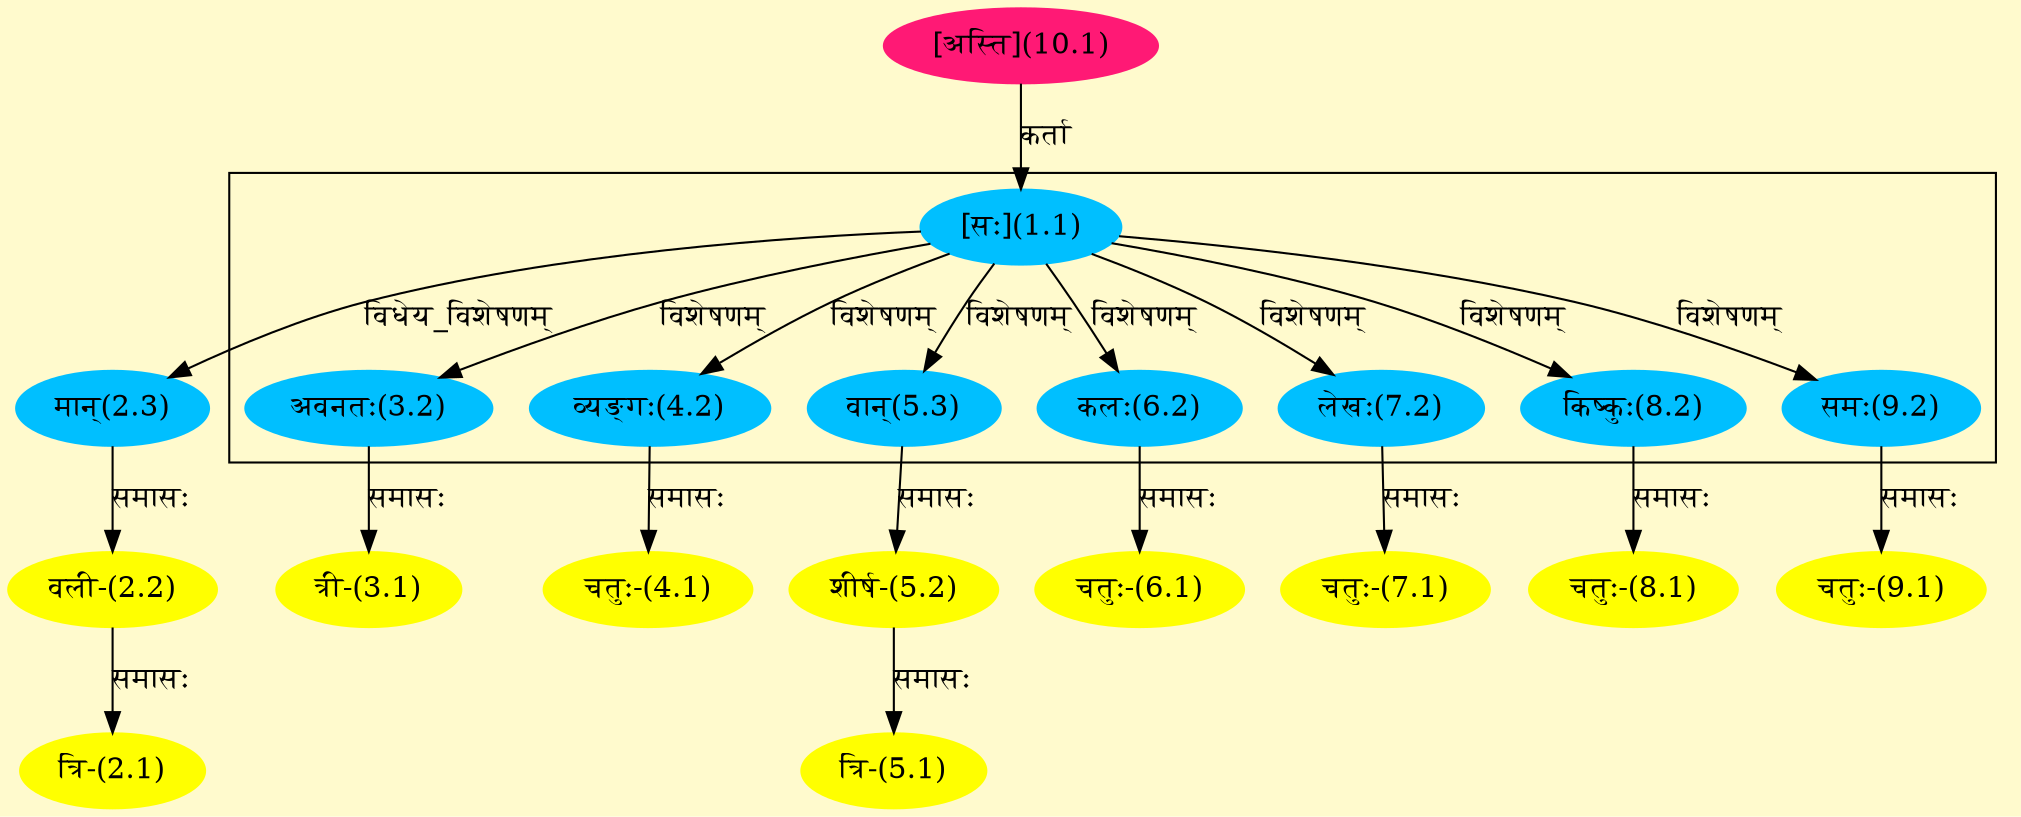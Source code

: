 digraph G{
rankdir=BT;
 compound=true;
 bgcolor="lemonchiffon1";

subgraph cluster_1{
Node3_2 [style=filled, color="#00BFFF" label = "अवनतः(3.2)"]
Node1_1 [style=filled, color="#00BFFF" label = "[सः](1.1)"]
Node4_2 [style=filled, color="#00BFFF" label = "व्यङ्गः(4.2)"]
Node5_3 [style=filled, color="#00BFFF" label = "वान्(5.3)"]
Node6_2 [style=filled, color="#00BFFF" label = "कलः(6.2)"]
Node7_2 [style=filled, color="#00BFFF" label = "लेखः(7.2)"]
Node8_2 [style=filled, color="#00BFFF" label = "किष्कुः(8.2)"]
Node9_2 [style=filled, color="#00BFFF" label = "समः(9.2)"]

}
Node1_1 [style=filled, color="#00BFFF" label = "[सः](1.1)"]
Node10_1 [style=filled, color="#FF1975" label = "[अस्ति](10.1)"]
Node2_1 [style=filled, color="#FFFF00" label = "त्रि-(2.1)"]
Node2_2 [style=filled, color="#FFFF00" label = "वली-(2.2)"]
Node2_3 [style=filled, color="#00BFFF" label = "मान्(2.3)"]
Node3_1 [style=filled, color="#FFFF00" label = "त्री-(3.1)"]
Node3_2 [style=filled, color="#00BFFF" label = "अवनतः(3.2)"]
Node4_1 [style=filled, color="#FFFF00" label = "चतुः-(4.1)"]
Node4_2 [style=filled, color="#00BFFF" label = "व्यङ्गः(4.2)"]
Node5_1 [style=filled, color="#FFFF00" label = "त्रि-(5.1)"]
Node5_2 [style=filled, color="#FFFF00" label = "शीर्ष-(5.2)"]
Node5_3 [style=filled, color="#00BFFF" label = "वान्(5.3)"]
Node6_1 [style=filled, color="#FFFF00" label = "चतुः-(6.1)"]
Node6_2 [style=filled, color="#00BFFF" label = "कलः(6.2)"]
Node7_1 [style=filled, color="#FFFF00" label = "चतुः-(7.1)"]
Node7_2 [style=filled, color="#00BFFF" label = "लेखः(7.2)"]
Node8_1 [style=filled, color="#FFFF00" label = "चतुः-(8.1)"]
Node8_2 [style=filled, color="#00BFFF" label = "किष्कुः(8.2)"]
Node9_1 [style=filled, color="#FFFF00" label = "चतुः-(9.1)"]
Node9_2 [style=filled, color="#00BFFF" label = "समः(9.2)"]
/* Start of Relations section */

Node1_1 -> Node10_1 [  label="कर्ता"  dir="back" ]
Node2_1 -> Node2_2 [  label="समासः"  dir="back" ]
Node2_2 -> Node2_3 [  label="समासः"  dir="back" ]
Node2_3 -> Node1_1 [  label="विधेय_विशेषणम्"  dir="back" ]
Node3_1 -> Node3_2 [  label="समासः"  dir="back" ]
Node3_2 -> Node1_1 [  label="विशेषणम्"  dir="back" ]
Node4_1 -> Node4_2 [  label="समासः"  dir="back" ]
Node4_2 -> Node1_1 [  label="विशेषणम्"  dir="back" ]
Node5_1 -> Node5_2 [  label="समासः"  dir="back" ]
Node5_2 -> Node5_3 [  label="समासः"  dir="back" ]
Node5_3 -> Node1_1 [  label="विशेषणम्"  dir="back" ]
Node6_1 -> Node6_2 [  label="समासः"  dir="back" ]
Node6_2 -> Node1_1 [  label="विशेषणम्"  dir="back" ]
Node7_1 -> Node7_2 [  label="समासः"  dir="back" ]
Node7_2 -> Node1_1 [  label="विशेषणम्"  dir="back" ]
Node8_1 -> Node8_2 [  label="समासः"  dir="back" ]
Node8_2 -> Node1_1 [  label="विशेषणम्"  dir="back" ]
Node9_1 -> Node9_2 [  label="समासः"  dir="back" ]
Node9_2 -> Node1_1 [  label="विशेषणम्"  dir="back" ]
}
